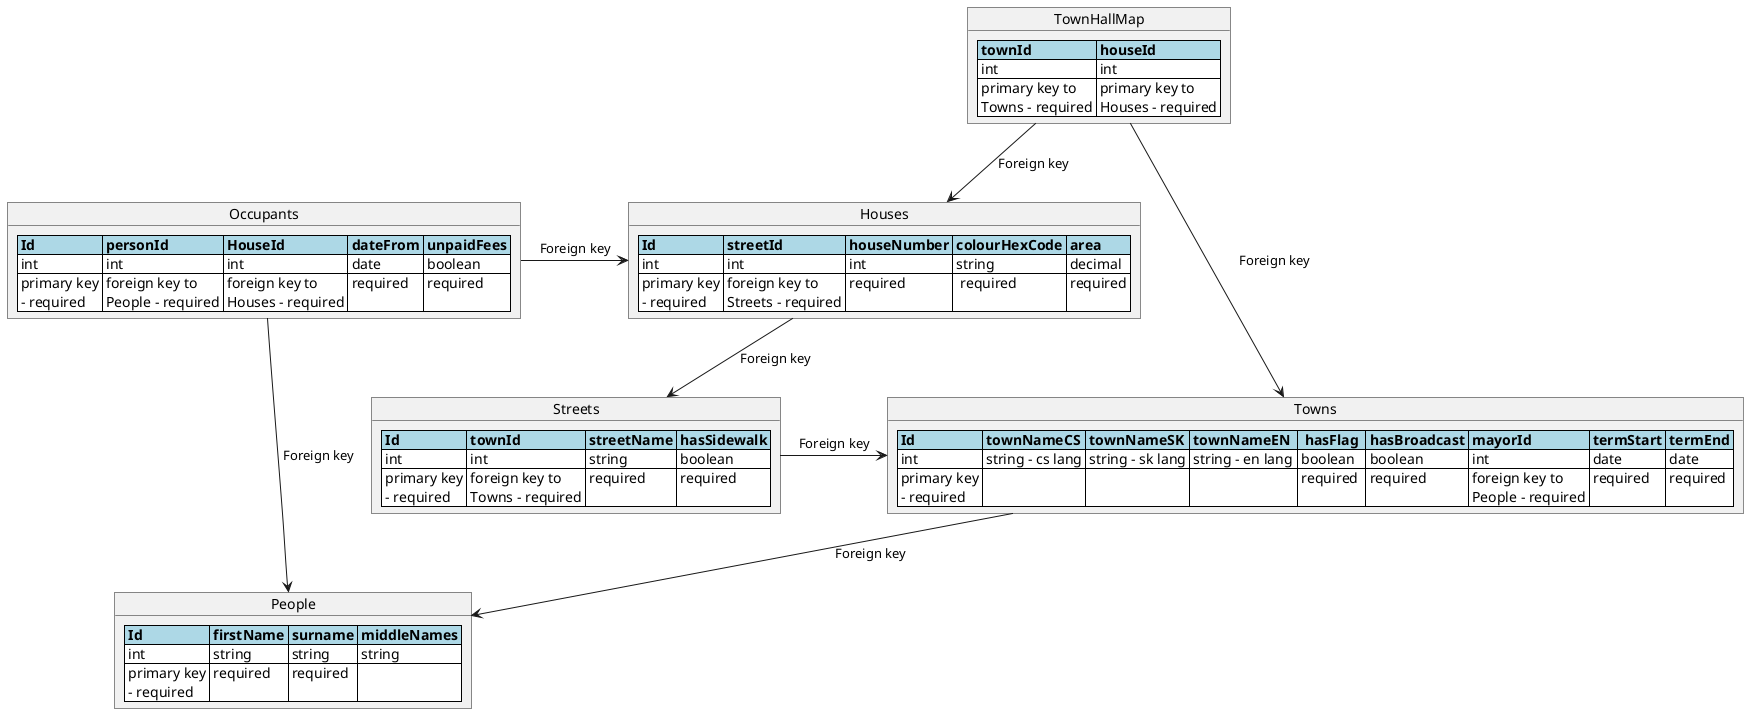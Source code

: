 @startuml townDiagram

hide circle

object Towns {
  <#lightblue,#black>|= Id |= townNameCS |= townNameSK |= townNameEN  |=  hasFlag  |= hasBroadcast |= mayorId |= termStart |= termEnd |
  <#white>| int | string - cs lang | string - sk lang | string - en lang | boolean | boolean | int | date | date |
  <#white>| primary key \n - required | | | | required | required | foreign key to \n People - required | required | required |
}

' TODO: do we want to have firstNameCS, firstNameEN etc.
' If not which lang will we choose for the RDF
object People {
  ' TODO: Is ok to represent middleNames as one string 
  <#lightblue,#black>|= Id |= firstName |= surname |= middleNames |
  <#white>| int | string | string | string |
  <#white>| primary key \n - required | required | required | |
}

object Occupants {
  <#lightblue,#black>|= Id |= personId |= HouseId |= dateFrom |= unpaidFees |
  <#white>| int | int | int | date | boolean |
  <#white>| primary key \n - required | foreign key to \n People - required | foreign key to \n Houses - required | required | required |
}

object TownHallMap {
  <#lightblue,#black>|= townId |= houseId |
  <#white>| int | int |
  <#white>| primary key to \n Towns - required | primary key to \n Houses - required | date \n - required | boolean \n - required |
}

' TODO: the same problem with streetName and langs
object Streets {
  <#lightblue,#black>|= Id |= townId |= streetName |= hasSidewalk |
  <#white>| int | int | string | boolean |
  <#white>| primary key \n - required | foreign key to \n Towns - required | required | required |
}

object Houses {
  <#lightblue,#black>|= Id |= streetId |= houseNumber |= colourHexCode |= area |
  <#white>| int | int | int | string | decimal |
  <#white>| primary key \n - required | foreign key to \n Streets - required | required |  required | required |
}

Occupants -> Houses : "Foreign key"
Occupants -d-> People : "Foreign key"
Houses -d-> Streets : "Foreign key"
Streets -> Towns : "Foreign key"
Towns -d-> People : "Foreign key"
TownHallMap -d-> Towns : "Foreign key"
TownHallMap -d-> Houses : "Foreign key"





@enduml